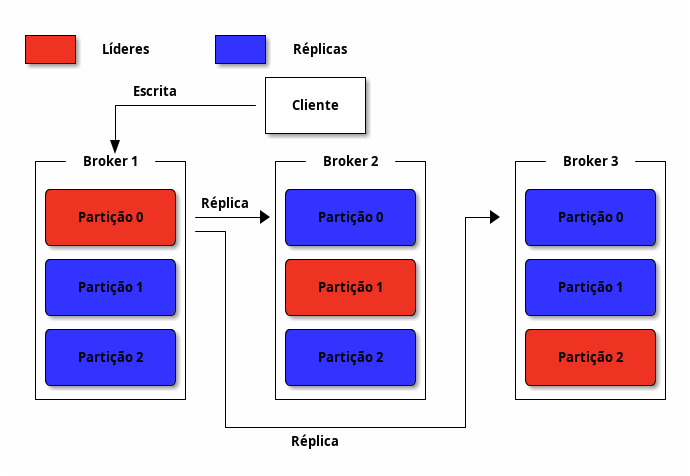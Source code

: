 @startditaa
+----+             +----+
|cRED| Líderes     |c33F| Réplicas
+----+             +----+

                        +---------+
          Escrita       |         |
         +--------------| Cliente |
         |              |         |
         |              +---------+
         v
 +---Broker 1---+        +---Broker 2---+        +---Broker 3---+
 |              |        |              |        |              |
 |/------------\|        |/------------\|        |/------------\|
 ||cRED        ||Réplica ||c33F        ||        ||c33F        ||
 || Partição 0 ||------->|| Partição 0 ||   +--> || Partição 0 ||
 ||            ||---+    ||            ||   |    ||            ||
 |\------------/|   |    |\------------/|   |    |\------------/|
 |/------------\|   |    |/------------\|   |    |/------------\|
 ||c33F        ||   |    ||cRED        ||   |    ||c33F        ||
 || Partição 1 ||   |    || Partição 1 ||   |    || Partição 1 ||
 ||            ||   |    ||            ||   |    ||            ||
 |\------------/|   |    |\------------/|   |    |\------------/|
 |/------------\|   |    |/------------\|   |    |/------------\|
 ||c33F        ||   |    ||c33F        ||   |    ||cRED        ||
 || Partição 2 ||   |    || Partição 2 ||   |    || Partição 2 ||
 ||            ||   |    ||            ||   |    ||            ||
 |\------------/|   |    |\------------/|   |    |\------------/|
 +--------------+   |    +--------------+   |    +--------------+
                    |                       |
                    +-----------------------+
                          Réplica
@endditaa
